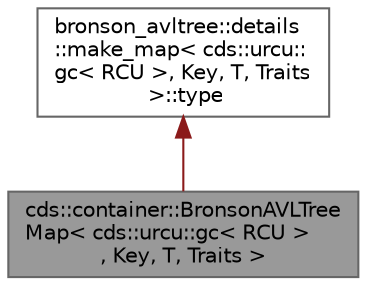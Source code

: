 digraph "cds::container::BronsonAVLTreeMap&lt; cds::urcu::gc&lt; RCU &gt;, Key, T, Traits &gt;"
{
 // LATEX_PDF_SIZE
  bgcolor="transparent";
  edge [fontname=Helvetica,fontsize=10,labelfontname=Helvetica,labelfontsize=10];
  node [fontname=Helvetica,fontsize=10,shape=box,height=0.2,width=0.4];
  Node1 [id="Node000001",label="cds::container::BronsonAVLTree\lMap\< cds::urcu::gc\< RCU \>\l, Key, T, Traits \>",height=0.2,width=0.4,color="gray40", fillcolor="grey60", style="filled", fontcolor="black",tooltip="Bronson et al AVL-tree (RCU specialization)"];
  Node2 -> Node1 [id="edge1_Node000001_Node000002",dir="back",color="firebrick4",style="solid",tooltip=" "];
  Node2 [id="Node000002",label="bronson_avltree::details\l::make_map\< cds::urcu::\lgc\< RCU \>, Key, T, Traits\l \>::type",height=0.2,width=0.4,color="gray40", fillcolor="white", style="filled",tooltip=" "];
}
